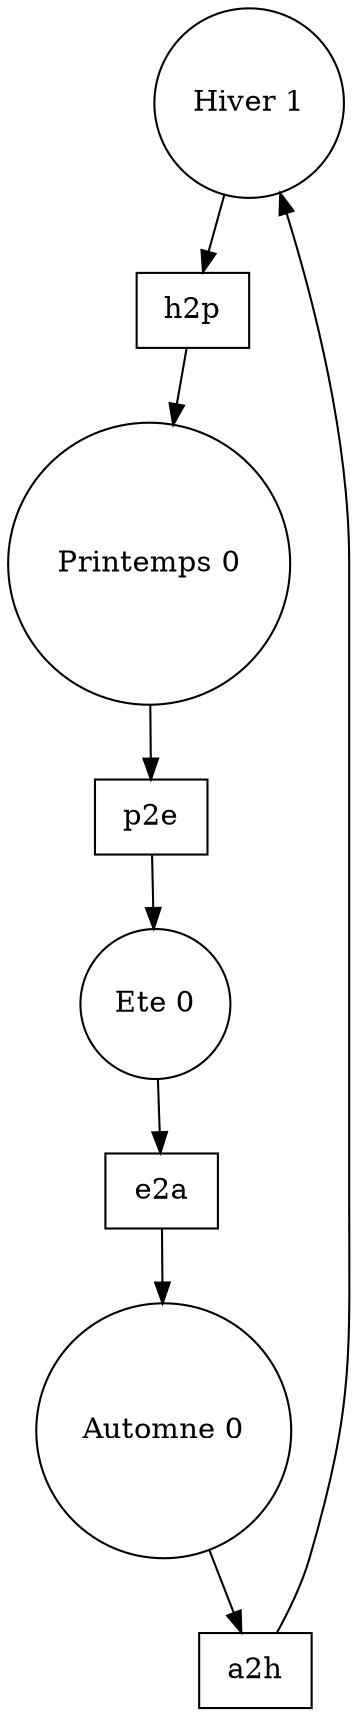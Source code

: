 digraph saisons {

	Hiver [label="Hiver 1"] [shape=circle];
	Printemps [label="Printemps 0"] [shape=circle];
	Ete [label="Ete 0"] [shape=circle];
	Automne [label="Automne 0"] [shape=circle];

	h2p [shape=box];
	p2e [shape=box];
	e2a [shape=box];
	a2h [shape=box];

Hiver -> h2p
;
h2p -> Printemps
;
Printemps -> p2e
;
p2e -> Ete
;
Ete -> e2a
;
e2a -> Automne
;
Automne -> a2h
;
a2h -> Hiver
;
}

